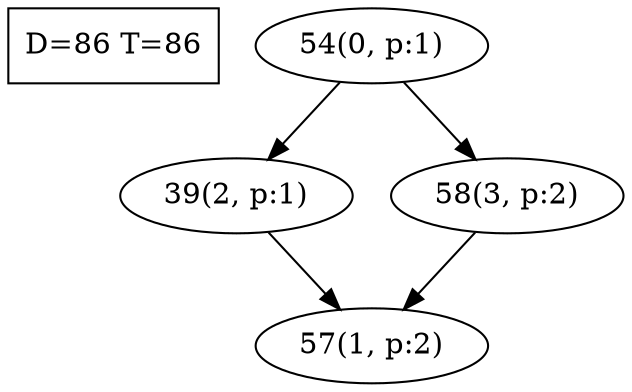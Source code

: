 digraph Task {
i [shape=box, label="D=86 T=86"]; 
0 [label="54(0, p:1)"];
1 [label="57(1, p:2)"];
2 [label="39(2, p:1)"];
3 [label="58(3, p:2)"];
0 -> 2;
0 -> 3;
2 -> 1;
3 -> 1;
}